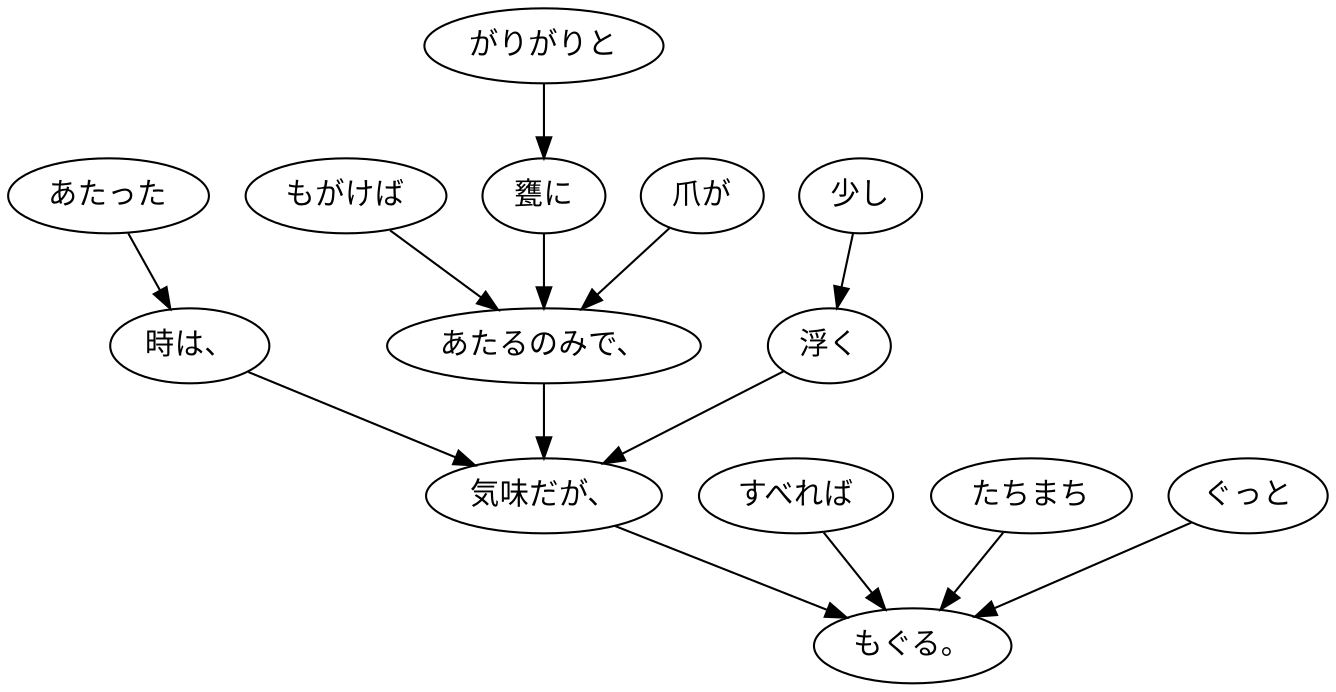 digraph graph9180 {
	node0 [label="もがけば"];
	node1 [label="がりがりと"];
	node2 [label="甕に"];
	node3 [label="爪が"];
	node4 [label="あたるのみで、"];
	node5 [label="あたった"];
	node6 [label="時は、"];
	node7 [label="少し"];
	node8 [label="浮く"];
	node9 [label="気味だが、"];
	node10 [label="すべれば"];
	node11 [label="たちまち"];
	node12 [label="ぐっと"];
	node13 [label="もぐる。"];
	node0 -> node4;
	node1 -> node2;
	node2 -> node4;
	node3 -> node4;
	node4 -> node9;
	node5 -> node6;
	node6 -> node9;
	node7 -> node8;
	node8 -> node9;
	node9 -> node13;
	node10 -> node13;
	node11 -> node13;
	node12 -> node13;
}
